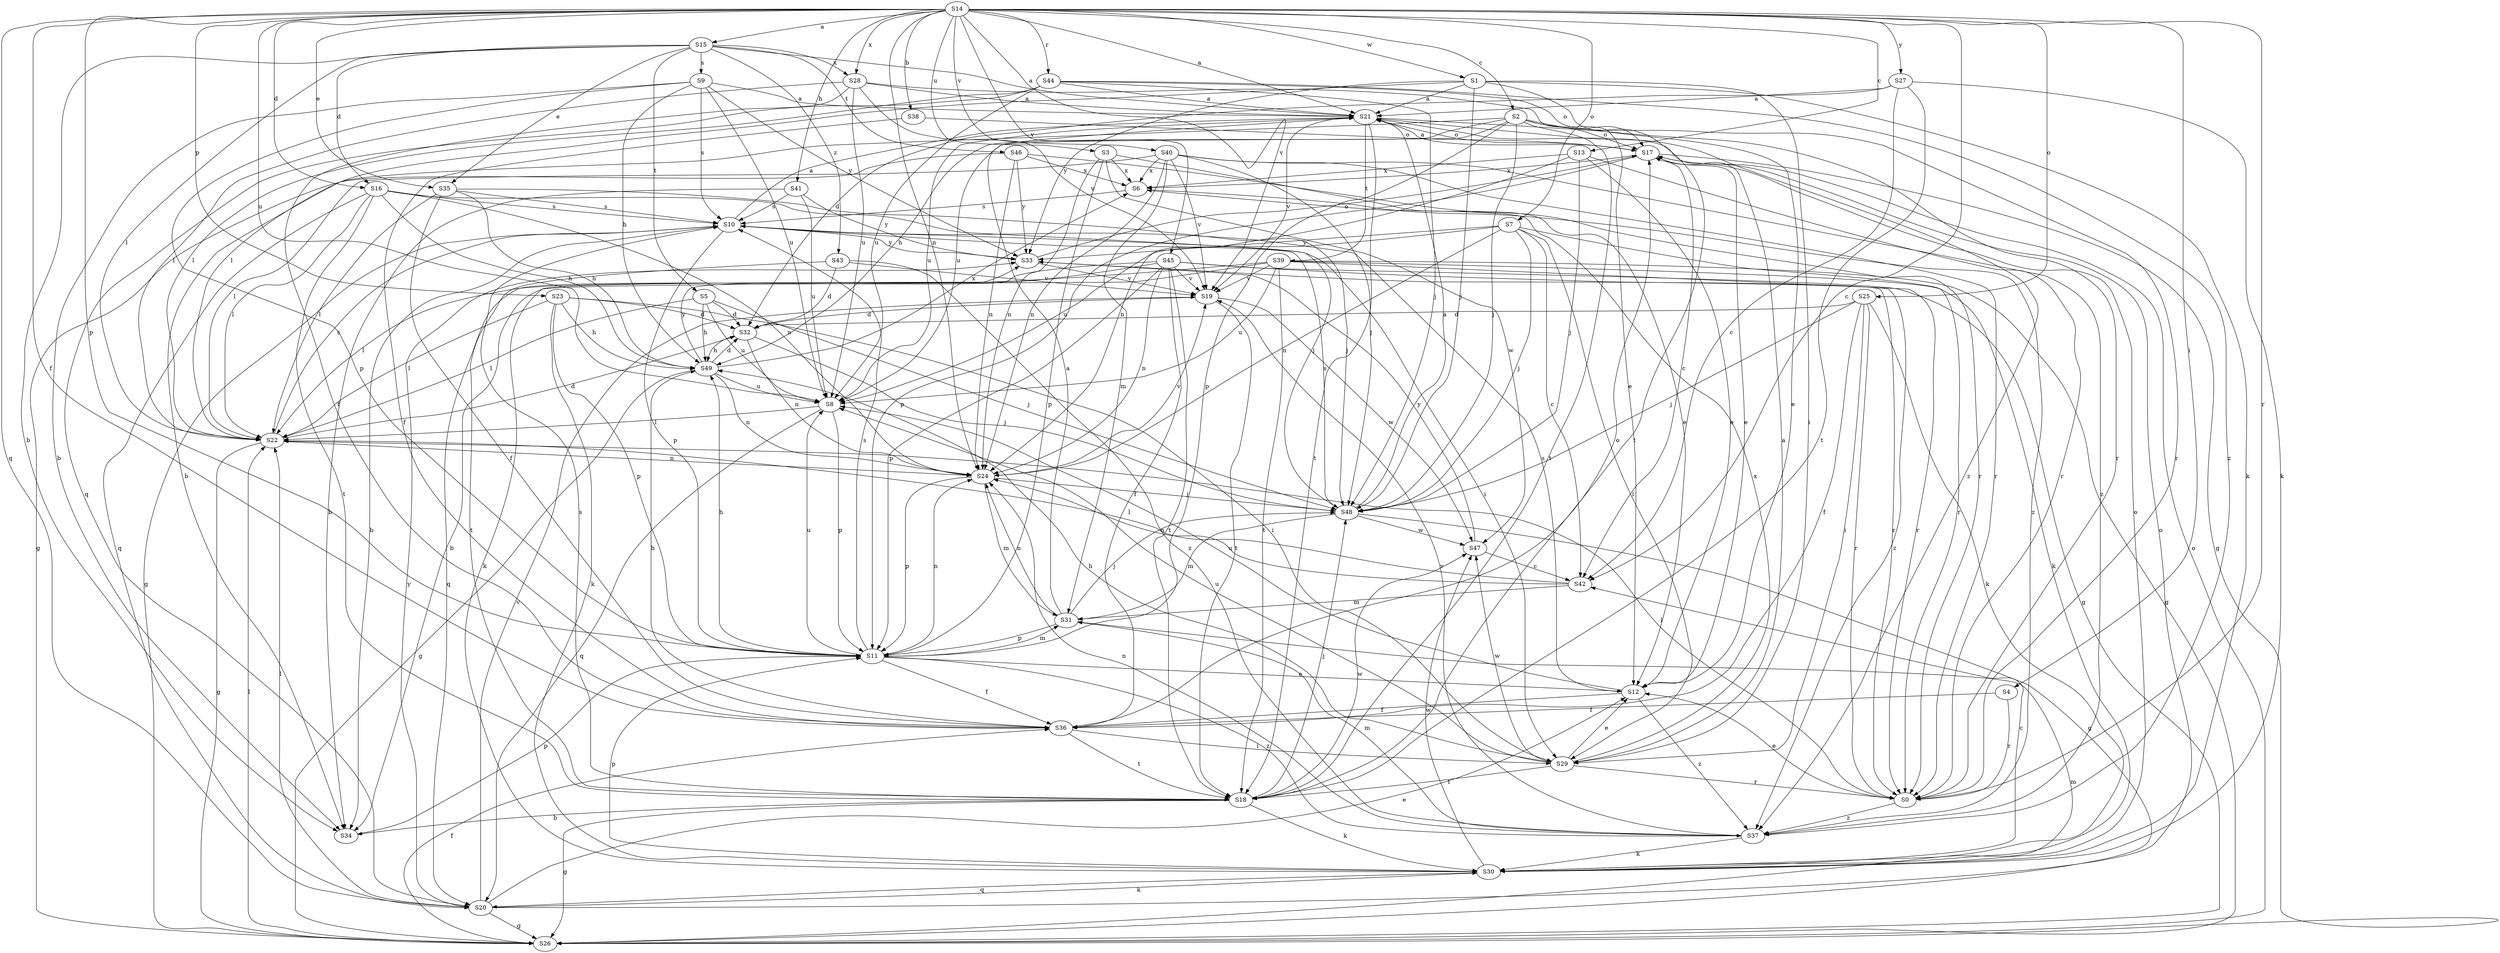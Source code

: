 strict digraph  {
S14;
S15;
S21;
S38;
S34;
S2;
S13;
S42;
S16;
S32;
S35;
S12;
S36;
S26;
S41;
S49;
S4;
S29;
S48;
S30;
S22;
S31;
S24;
S7;
S25;
S17;
S23;
S11;
S20;
S44;
S0;
S9;
S10;
S5;
S46;
S39;
S18;
S3;
S8;
S40;
S45;
S19;
S1;
S47;
S28;
S6;
S27;
S33;
S43;
S37;
S14 -> S15  [label=a];
S14 -> S21  [label=a];
S14 -> S38  [label=b];
S14 -> S2  [label=c];
S14 -> S13  [label=c];
S14 -> S42  [label=c];
S14 -> S16  [label=d];
S14 -> S35  [label=e];
S14 -> S36  [label=f];
S14 -> S41  [label=h];
S14 -> S4  [label=i];
S14 -> S24  [label=n];
S14 -> S7  [label=o];
S14 -> S25  [label=o];
S14 -> S23  [label=p];
S14 -> S11  [label=p];
S14 -> S20  [label=q];
S14 -> S44  [label=r];
S14 -> S0  [label=r];
S14 -> S3  [label=u];
S14 -> S8  [label=u];
S14 -> S40  [label=v];
S14 -> S45  [label=v];
S14 -> S19  [label=v];
S14 -> S1  [label=w];
S14 -> S28  [label=x];
S14 -> S27  [label=y];
S15 -> S21  [label=a];
S15 -> S34  [label=b];
S15 -> S16  [label=d];
S15 -> S35  [label=e];
S15 -> S22  [label=l];
S15 -> S9  [label=s];
S15 -> S5  [label=t];
S15 -> S46  [label=t];
S15 -> S28  [label=x];
S15 -> S43  [label=z];
S21 -> S17  [label=o];
S21 -> S0  [label=r];
S21 -> S39  [label=t];
S21 -> S18  [label=t];
S21 -> S8  [label=u];
S21 -> S19  [label=v];
S21 -> S37  [label=z];
S38 -> S36  [label=f];
S38 -> S17  [label=o];
S34 -> S11  [label=p];
S2 -> S34  [label=b];
S2 -> S12  [label=e];
S2 -> S49  [label=h];
S2 -> S48  [label=j];
S2 -> S17  [label=o];
S2 -> S11  [label=p];
S2 -> S0  [label=r];
S2 -> S18  [label=t];
S2 -> S8  [label=u];
S13 -> S12  [label=e];
S13 -> S48  [label=j];
S13 -> S24  [label=n];
S13 -> S0  [label=r];
S13 -> S6  [label=x];
S42 -> S22  [label=l];
S42 -> S31  [label=m];
S42 -> S24  [label=n];
S16 -> S49  [label=h];
S16 -> S48  [label=j];
S16 -> S22  [label=l];
S16 -> S24  [label=n];
S16 -> S20  [label=q];
S16 -> S10  [label=s];
S16 -> S18  [label=t];
S32 -> S49  [label=h];
S32 -> S48  [label=j];
S32 -> S24  [label=n];
S35 -> S36  [label=f];
S35 -> S49  [label=h];
S35 -> S48  [label=j];
S35 -> S22  [label=l];
S35 -> S10  [label=s];
S12 -> S36  [label=f];
S12 -> S10  [label=s];
S12 -> S8  [label=u];
S12 -> S37  [label=z];
S36 -> S49  [label=h];
S36 -> S29  [label=i];
S36 -> S17  [label=o];
S36 -> S18  [label=t];
S26 -> S36  [label=f];
S26 -> S22  [label=l];
S26 -> S31  [label=m];
S26 -> S17  [label=o];
S41 -> S34  [label=b];
S41 -> S10  [label=s];
S41 -> S8  [label=u];
S41 -> S33  [label=y];
S49 -> S32  [label=d];
S49 -> S26  [label=g];
S49 -> S24  [label=n];
S49 -> S8  [label=u];
S49 -> S6  [label=x];
S49 -> S33  [label=y];
S4 -> S36  [label=f];
S4 -> S0  [label=r];
S29 -> S21  [label=a];
S29 -> S12  [label=e];
S29 -> S49  [label=h];
S29 -> S0  [label=r];
S29 -> S18  [label=t];
S29 -> S8  [label=u];
S29 -> S47  [label=w];
S29 -> S6  [label=x];
S48 -> S21  [label=a];
S48 -> S26  [label=g];
S48 -> S31  [label=m];
S48 -> S10  [label=s];
S48 -> S47  [label=w];
S30 -> S42  [label=c];
S30 -> S17  [label=o];
S30 -> S11  [label=p];
S30 -> S20  [label=q];
S30 -> S47  [label=w];
S22 -> S32  [label=d];
S22 -> S26  [label=g];
S22 -> S24  [label=n];
S22 -> S10  [label=s];
S31 -> S21  [label=a];
S31 -> S48  [label=j];
S31 -> S24  [label=n];
S31 -> S11  [label=p];
S24 -> S48  [label=j];
S24 -> S31  [label=m];
S24 -> S11  [label=p];
S24 -> S19  [label=v];
S7 -> S42  [label=c];
S7 -> S29  [label=i];
S7 -> S48  [label=j];
S7 -> S24  [label=n];
S7 -> S0  [label=r];
S7 -> S8  [label=u];
S7 -> S33  [label=y];
S25 -> S32  [label=d];
S25 -> S36  [label=f];
S25 -> S29  [label=i];
S25 -> S48  [label=j];
S25 -> S30  [label=k];
S25 -> S0  [label=r];
S17 -> S21  [label=a];
S17 -> S42  [label=c];
S17 -> S12  [label=e];
S17 -> S26  [label=g];
S17 -> S11  [label=p];
S17 -> S6  [label=x];
S23 -> S32  [label=d];
S23 -> S49  [label=h];
S23 -> S29  [label=i];
S23 -> S30  [label=k];
S23 -> S22  [label=l];
S23 -> S11  [label=p];
S11 -> S12  [label=e];
S11 -> S36  [label=f];
S11 -> S49  [label=h];
S11 -> S31  [label=m];
S11 -> S24  [label=n];
S11 -> S10  [label=s];
S11 -> S8  [label=u];
S11 -> S37  [label=z];
S20 -> S12  [label=e];
S20 -> S26  [label=g];
S20 -> S30  [label=k];
S20 -> S22  [label=l];
S20 -> S17  [label=o];
S20 -> S19  [label=v];
S20 -> S33  [label=y];
S44 -> S21  [label=a];
S44 -> S48  [label=j];
S44 -> S22  [label=l];
S44 -> S17  [label=o];
S44 -> S20  [label=q];
S44 -> S8  [label=u];
S44 -> S37  [label=z];
S0 -> S12  [label=e];
S0 -> S22  [label=l];
S0 -> S37  [label=z];
S9 -> S21  [label=a];
S9 -> S34  [label=b];
S9 -> S49  [label=h];
S9 -> S11  [label=p];
S9 -> S10  [label=s];
S9 -> S8  [label=u];
S9 -> S33  [label=y];
S10 -> S21  [label=a];
S10 -> S34  [label=b];
S10 -> S26  [label=g];
S10 -> S29  [label=i];
S10 -> S11  [label=p];
S10 -> S33  [label=y];
S5 -> S32  [label=d];
S5 -> S49  [label=h];
S5 -> S48  [label=j];
S5 -> S22  [label=l];
S5 -> S8  [label=u];
S46 -> S26  [label=g];
S46 -> S24  [label=n];
S46 -> S0  [label=r];
S46 -> S6  [label=x];
S46 -> S33  [label=y];
S39 -> S34  [label=b];
S39 -> S26  [label=g];
S39 -> S30  [label=k];
S39 -> S22  [label=l];
S39 -> S0  [label=r];
S39 -> S18  [label=t];
S39 -> S8  [label=u];
S39 -> S19  [label=v];
S18 -> S34  [label=b];
S18 -> S26  [label=g];
S18 -> S48  [label=j];
S18 -> S30  [label=k];
S18 -> S10  [label=s];
S18 -> S47  [label=w];
S3 -> S12  [label=e];
S3 -> S24  [label=n];
S3 -> S11  [label=p];
S3 -> S47  [label=w];
S3 -> S6  [label=x];
S8 -> S22  [label=l];
S8 -> S11  [label=p];
S8 -> S20  [label=q];
S40 -> S48  [label=j];
S40 -> S22  [label=l];
S40 -> S31  [label=m];
S40 -> S24  [label=n];
S40 -> S0  [label=r];
S40 -> S19  [label=v];
S40 -> S6  [label=x];
S40 -> S37  [label=z];
S45 -> S36  [label=f];
S45 -> S26  [label=g];
S45 -> S30  [label=k];
S45 -> S24  [label=n];
S45 -> S11  [label=p];
S45 -> S20  [label=q];
S45 -> S18  [label=t];
S45 -> S19  [label=v];
S45 -> S37  [label=z];
S19 -> S32  [label=d];
S19 -> S18  [label=t];
S19 -> S47  [label=w];
S1 -> S21  [label=a];
S1 -> S29  [label=i];
S1 -> S48  [label=j];
S1 -> S30  [label=k];
S1 -> S22  [label=l];
S1 -> S18  [label=t];
S1 -> S33  [label=y];
S47 -> S42  [label=c];
S47 -> S33  [label=y];
S28 -> S21  [label=a];
S28 -> S12  [label=e];
S28 -> S36  [label=f];
S28 -> S22  [label=l];
S28 -> S8  [label=u];
S28 -> S19  [label=v];
S6 -> S10  [label=s];
S6 -> S37  [label=z];
S27 -> S21  [label=a];
S27 -> S42  [label=c];
S27 -> S32  [label=d];
S27 -> S30  [label=k];
S27 -> S18  [label=t];
S33 -> S17  [label=o];
S33 -> S0  [label=r];
S33 -> S19  [label=v];
S43 -> S32  [label=d];
S43 -> S18  [label=t];
S43 -> S19  [label=v];
S43 -> S37  [label=z];
S37 -> S30  [label=k];
S37 -> S31  [label=m];
S37 -> S24  [label=n];
S37 -> S19  [label=v];
}
